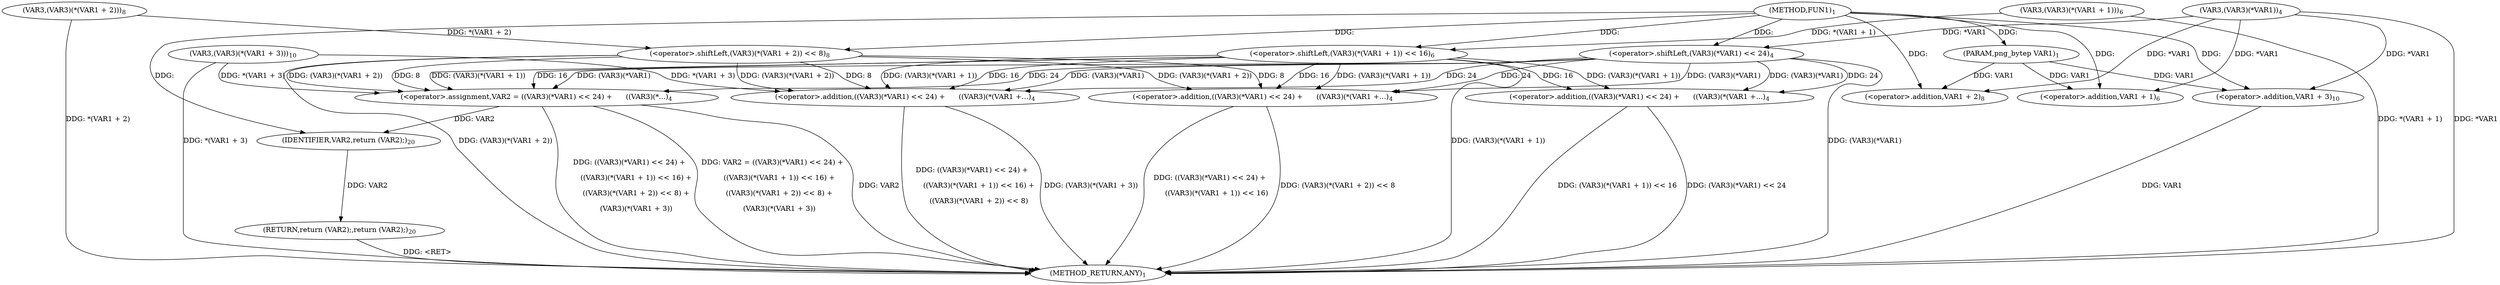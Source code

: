 digraph "FUN1" {  
"8" [label = <(METHOD,FUN1)<SUB>1</SUB>> ]
"43" [label = <(METHOD_RETURN,ANY)<SUB>1</SUB>> ]
"9" [label = <(PARAM,png_bytep VAR1)<SUB>1</SUB>> ]
"12" [label = <(&lt;operator&gt;.assignment,VAR2 = ((VAR3)(*VAR1) &lt;&lt; 24) +

      ((VAR3)(*...)<SUB>4</SUB>> ]
"41" [label = <(RETURN,return (VAR2);,return (VAR2);)<SUB>20</SUB>> ]
"42" [label = <(IDENTIFIER,VAR2,return (VAR2);)<SUB>20</SUB>> ]
"14" [label = <(&lt;operator&gt;.addition,((VAR3)(*VAR1) &lt;&lt; 24) +

      ((VAR3)(*(VAR1 +...)<SUB>4</SUB>> ]
"15" [label = <(&lt;operator&gt;.addition,((VAR3)(*VAR1) &lt;&lt; 24) +

      ((VAR3)(*(VAR1 +...)<SUB>4</SUB>> ]
"36" [label = <(VAR3,(VAR3)(*(VAR1 + 3)))<SUB>10</SUB>> ]
"16" [label = <(&lt;operator&gt;.addition,((VAR3)(*VAR1) &lt;&lt; 24) +

      ((VAR3)(*(VAR1 +...)<SUB>4</SUB>> ]
"29" [label = <(&lt;operator&gt;.shiftLeft,(VAR3)(*(VAR1 + 2)) &lt;&lt; 8)<SUB>8</SUB>> ]
"17" [label = <(&lt;operator&gt;.shiftLeft,(VAR3)(*VAR1) &lt;&lt; 24)<SUB>4</SUB>> ]
"22" [label = <(&lt;operator&gt;.shiftLeft,(VAR3)(*(VAR1 + 1)) &lt;&lt; 16)<SUB>6</SUB>> ]
"30" [label = <(VAR3,(VAR3)(*(VAR1 + 2)))<SUB>8</SUB>> ]
"38" [label = <(&lt;operator&gt;.addition,VAR1 + 3)<SUB>10</SUB>> ]
"18" [label = <(VAR3,(VAR3)(*VAR1))<SUB>4</SUB>> ]
"23" [label = <(VAR3,(VAR3)(*(VAR1 + 1)))<SUB>6</SUB>> ]
"32" [label = <(&lt;operator&gt;.addition,VAR1 + 2)<SUB>8</SUB>> ]
"25" [label = <(&lt;operator&gt;.addition,VAR1 + 1)<SUB>6</SUB>> ]
  "41" -> "43"  [ label = "DDG: &lt;RET&gt;"] 
  "12" -> "43"  [ label = "DDG: VAR2"] 
  "18" -> "43"  [ label = "DDG: *VAR1"] 
  "17" -> "43"  [ label = "DDG: (VAR3)(*VAR1)"] 
  "16" -> "43"  [ label = "DDG: (VAR3)(*VAR1) &lt;&lt; 24"] 
  "23" -> "43"  [ label = "DDG: *(VAR1 + 1)"] 
  "22" -> "43"  [ label = "DDG: (VAR3)(*(VAR1 + 1))"] 
  "16" -> "43"  [ label = "DDG: (VAR3)(*(VAR1 + 1)) &lt;&lt; 16"] 
  "15" -> "43"  [ label = "DDG: ((VAR3)(*VAR1) &lt;&lt; 24) +

      ((VAR3)(*(VAR1 + 1)) &lt;&lt; 16)"] 
  "30" -> "43"  [ label = "DDG: *(VAR1 + 2)"] 
  "29" -> "43"  [ label = "DDG: (VAR3)(*(VAR1 + 2))"] 
  "15" -> "43"  [ label = "DDG: (VAR3)(*(VAR1 + 2)) &lt;&lt; 8"] 
  "14" -> "43"  [ label = "DDG: ((VAR3)(*VAR1) &lt;&lt; 24) +

      ((VAR3)(*(VAR1 + 1)) &lt;&lt; 16) +

      ((VAR3)(*(VAR1 + 2)) &lt;&lt; 8)"] 
  "38" -> "43"  [ label = "DDG: VAR1"] 
  "36" -> "43"  [ label = "DDG: *(VAR1 + 3)"] 
  "14" -> "43"  [ label = "DDG: (VAR3)(*(VAR1 + 3))"] 
  "12" -> "43"  [ label = "DDG: ((VAR3)(*VAR1) &lt;&lt; 24) +

      ((VAR3)(*(VAR1 + 1)) &lt;&lt; 16) +

      ((VAR3)(*(VAR1 + 2)) &lt;&lt; 8) +

      (VAR3)(*(VAR1 + 3))"] 
  "12" -> "43"  [ label = "DDG: VAR2 = ((VAR3)(*VAR1) &lt;&lt; 24) +

      ((VAR3)(*(VAR1 + 1)) &lt;&lt; 16) +

      ((VAR3)(*(VAR1 + 2)) &lt;&lt; 8) +

      (VAR3)(*(VAR1 + 3))"] 
  "8" -> "9"  [ label = "DDG: "] 
  "17" -> "12"  [ label = "DDG: (VAR3)(*VAR1)"] 
  "17" -> "12"  [ label = "DDG: 24"] 
  "22" -> "12"  [ label = "DDG: (VAR3)(*(VAR1 + 1))"] 
  "22" -> "12"  [ label = "DDG: 16"] 
  "29" -> "12"  [ label = "DDG: (VAR3)(*(VAR1 + 2))"] 
  "29" -> "12"  [ label = "DDG: 8"] 
  "36" -> "12"  [ label = "DDG: *(VAR1 + 3)"] 
  "42" -> "41"  [ label = "DDG: VAR2"] 
  "12" -> "42"  [ label = "DDG: VAR2"] 
  "8" -> "42"  [ label = "DDG: "] 
  "17" -> "14"  [ label = "DDG: (VAR3)(*VAR1)"] 
  "17" -> "14"  [ label = "DDG: 24"] 
  "22" -> "14"  [ label = "DDG: (VAR3)(*(VAR1 + 1))"] 
  "22" -> "14"  [ label = "DDG: 16"] 
  "29" -> "14"  [ label = "DDG: (VAR3)(*(VAR1 + 2))"] 
  "29" -> "14"  [ label = "DDG: 8"] 
  "36" -> "14"  [ label = "DDG: *(VAR1 + 3)"] 
  "17" -> "15"  [ label = "DDG: (VAR3)(*VAR1)"] 
  "17" -> "15"  [ label = "DDG: 24"] 
  "22" -> "15"  [ label = "DDG: (VAR3)(*(VAR1 + 1))"] 
  "22" -> "15"  [ label = "DDG: 16"] 
  "29" -> "15"  [ label = "DDG: (VAR3)(*(VAR1 + 2))"] 
  "29" -> "15"  [ label = "DDG: 8"] 
  "17" -> "16"  [ label = "DDG: (VAR3)(*VAR1)"] 
  "17" -> "16"  [ label = "DDG: 24"] 
  "22" -> "16"  [ label = "DDG: (VAR3)(*(VAR1 + 1))"] 
  "22" -> "16"  [ label = "DDG: 16"] 
  "30" -> "29"  [ label = "DDG: *(VAR1 + 2)"] 
  "8" -> "29"  [ label = "DDG: "] 
  "18" -> "17"  [ label = "DDG: *VAR1"] 
  "8" -> "17"  [ label = "DDG: "] 
  "23" -> "22"  [ label = "DDG: *(VAR1 + 1)"] 
  "8" -> "22"  [ label = "DDG: "] 
  "18" -> "38"  [ label = "DDG: *VAR1"] 
  "8" -> "38"  [ label = "DDG: "] 
  "9" -> "38"  [ label = "DDG: VAR1"] 
  "18" -> "32"  [ label = "DDG: *VAR1"] 
  "8" -> "32"  [ label = "DDG: "] 
  "9" -> "32"  [ label = "DDG: VAR1"] 
  "9" -> "25"  [ label = "DDG: VAR1"] 
  "18" -> "25"  [ label = "DDG: *VAR1"] 
  "8" -> "25"  [ label = "DDG: "] 
}
